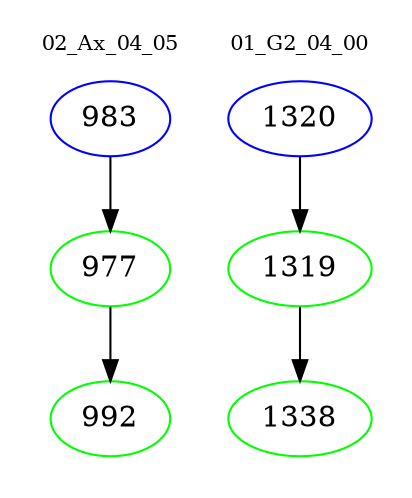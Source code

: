 digraph{
subgraph cluster_0 {
color = white
label = "02_Ax_04_05";
fontsize=10;
T0_983 [label="983", color="blue"]
T0_983 -> T0_977 [color="black"]
T0_977 [label="977", color="green"]
T0_977 -> T0_992 [color="black"]
T0_992 [label="992", color="green"]
}
subgraph cluster_1 {
color = white
label = "01_G2_04_00";
fontsize=10;
T1_1320 [label="1320", color="blue"]
T1_1320 -> T1_1319 [color="black"]
T1_1319 [label="1319", color="green"]
T1_1319 -> T1_1338 [color="black"]
T1_1338 [label="1338", color="green"]
}
}
